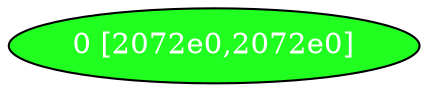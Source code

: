 diGraph libnss3{
	libnss3_0  [style=filled fillcolor="#20FF20" fontcolor="#ffffff" shape=oval label="0 [2072e0,2072e0]"]


}